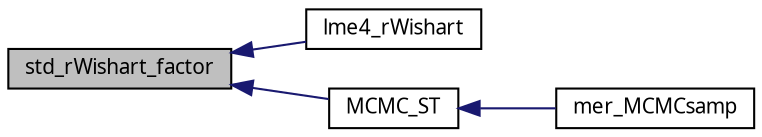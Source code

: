 digraph G
{
  edge [fontname="FreeSans.ttf",fontsize=10,labelfontname="FreeSans.ttf",labelfontsize=10];
  node [fontname="FreeSans.ttf",fontsize=10,shape=record];
  rankdir=LR;
  Node1 [label="std_rWishart_factor",height=0.2,width=0.4,color="black", fillcolor="grey75", style="filled" fontcolor="black"];
  Node1 -> Node2 [dir=back,color="midnightblue",fontsize=10,style="solid",fontname="FreeSans.ttf"];
  Node2 [label="lme4_rWishart",height=0.2,width=0.4,color="black", fillcolor="white", style="filled",URL="$lmer_8h.html#3e5fbf4c0511166682d134b8b4c68502",tooltip="Simulate a sample of random matrices from a Wishart distribution."];
  Node1 -> Node3 [dir=back,color="midnightblue",fontsize=10,style="solid",fontname="FreeSans.ttf"];
  Node3 [label="MCMC_ST",height=0.2,width=0.4,color="black", fillcolor="white", style="filled",URL="$lmer_8c.html#ef128b4cee2e476298b3b4388d8a2097"];
  Node3 -> Node4 [dir=back,color="midnightblue",fontsize=10,style="solid",fontname="FreeSans.ttf"];
  Node4 [label="mer_MCMCsamp",height=0.2,width=0.4,color="black", fillcolor="white", style="filled",URL="$lmer_8h.html#edec83b72f0c3437d9b10daf5120aa2b",tooltip="Generate a Markov-chain Monte Carlo sample from an mer object."];
}
